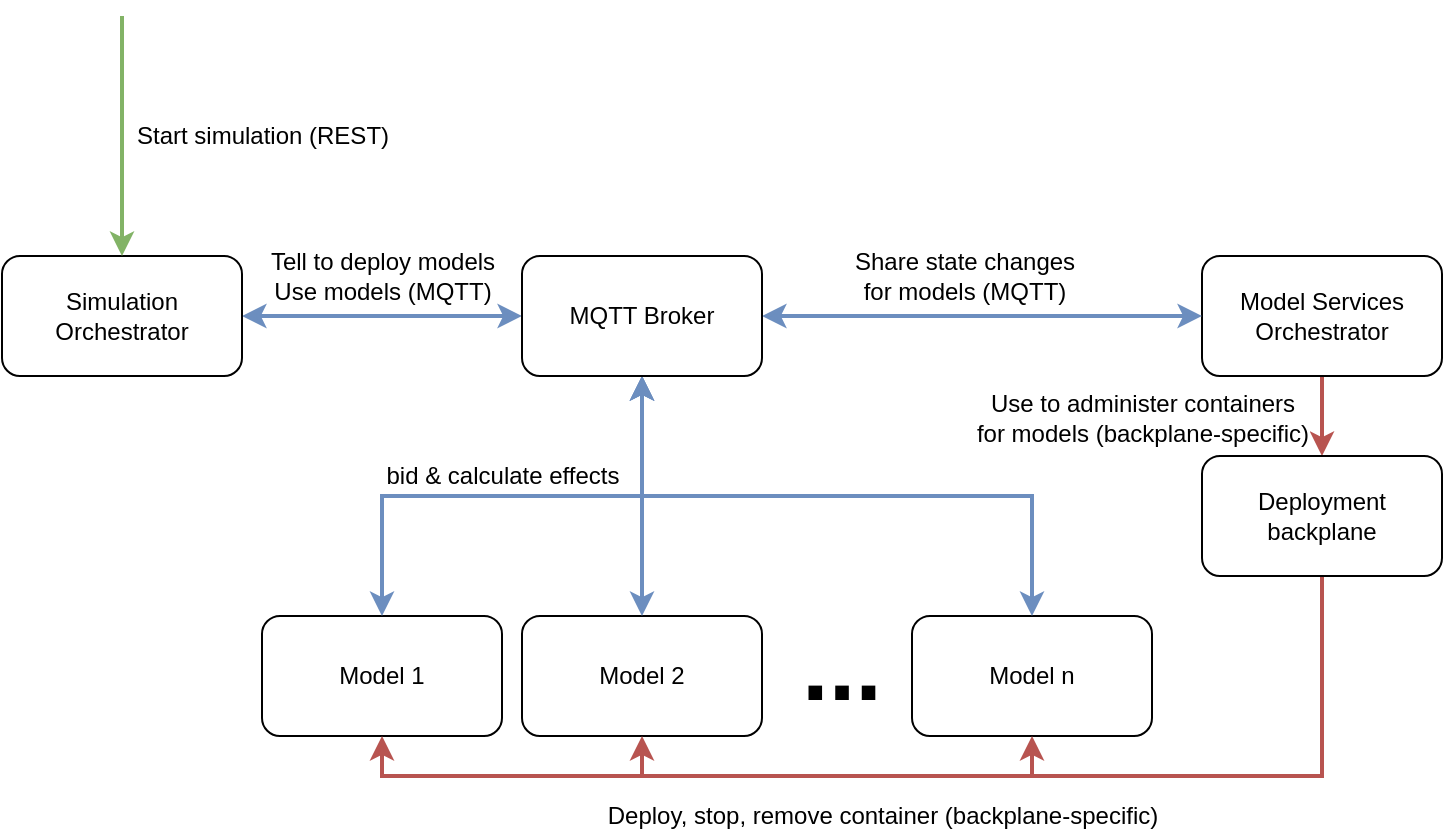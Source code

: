 <mxfile version="15.5.4" type="embed"><diagram id="a17Q6D_ytqDnzrPV57ui" name="Page-1"><mxGraphModel dx="2039" dy="1103" grid="1" gridSize="10" guides="1" tooltips="1" connect="1" arrows="1" fold="1" page="1" pageScale="1" pageWidth="850" pageHeight="1100" math="0" shadow="0"><root><mxCell id="0"/><mxCell id="1" parent="0"/><mxCell id="FUIx80UpsDMmiJj-J6sy-10" style="edgeStyle=orthogonalEdgeStyle;rounded=0;orthogonalLoop=1;jettySize=auto;html=1;exitX=1;exitY=0.5;exitDx=0;exitDy=0;fontSize=12;startArrow=classic;startFill=1;fillColor=#dae8fc;strokeColor=#6c8ebf;strokeWidth=2;" parent="1" source="FUIx80UpsDMmiJj-J6sy-1" target="FUIx80UpsDMmiJj-J6sy-9" edge="1"><mxGeometry relative="1" as="geometry"/></mxCell><mxCell id="FUIx80UpsDMmiJj-J6sy-15" value="Tell to deploy models&lt;br&gt;Use models (MQTT)" style="edgeLabel;html=1;align=center;verticalAlign=middle;resizable=0;points=[];fontSize=12;" parent="FUIx80UpsDMmiJj-J6sy-10" vertex="1" connectable="0"><mxGeometry x="0.291" y="2" relative="1" as="geometry"><mxPoint x="-21" y="-18" as="offset"/></mxGeometry></mxCell><mxCell id="FUIx80UpsDMmiJj-J6sy-1" value="Simulation&lt;br&gt;Orchestrator" style="rounded=1;whiteSpace=wrap;html=1;" parent="1" vertex="1"><mxGeometry x="70" y="270" width="120" height="60" as="geometry"/></mxCell><mxCell id="FUIx80UpsDMmiJj-J6sy-2" value="Model 1" style="rounded=1;whiteSpace=wrap;html=1;" parent="1" vertex="1"><mxGeometry x="200" y="450" width="120" height="60" as="geometry"/></mxCell><mxCell id="FUIx80UpsDMmiJj-J6sy-3" value="Model 2" style="rounded=1;whiteSpace=wrap;html=1;" parent="1" vertex="1"><mxGeometry x="330" y="450" width="120" height="60" as="geometry"/></mxCell><mxCell id="FUIx80UpsDMmiJj-J6sy-4" value="Model n" style="rounded=1;whiteSpace=wrap;html=1;" parent="1" vertex="1"><mxGeometry x="525" y="450" width="120" height="60" as="geometry"/></mxCell><mxCell id="FUIx80UpsDMmiJj-J6sy-5" value="&lt;b&gt;&lt;font style=&quot;font-size: 48px&quot;&gt;...&lt;/font&gt;&lt;/b&gt;" style="text;html=1;strokeColor=none;fillColor=none;align=center;verticalAlign=middle;whiteSpace=wrap;rounded=0;" parent="1" vertex="1"><mxGeometry x="460" y="460" width="60" height="30" as="geometry"/></mxCell><mxCell id="FUIx80UpsDMmiJj-J6sy-17" style="edgeStyle=orthogonalEdgeStyle;rounded=0;orthogonalLoop=1;jettySize=auto;html=1;exitX=0.5;exitY=1;exitDx=0;exitDy=0;entryX=0.5;entryY=0;entryDx=0;entryDy=0;fontSize=12;startArrow=none;startFill=0;fillColor=#f8cecc;strokeColor=#b85450;strokeWidth=2;" parent="1" source="FUIx80UpsDMmiJj-J6sy-7" target="FUIx80UpsDMmiJj-J6sy-8" edge="1"><mxGeometry relative="1" as="geometry"/></mxCell><mxCell id="FUIx80UpsDMmiJj-J6sy-18" value="Use to administer containers&lt;br&gt;for models (backplane-specific)" style="edgeLabel;html=1;align=center;verticalAlign=middle;resizable=0;points=[];fontSize=12;" parent="FUIx80UpsDMmiJj-J6sy-17" vertex="1" connectable="0"><mxGeometry x="0.467" y="1" relative="1" as="geometry"><mxPoint x="-91" y="-9" as="offset"/></mxGeometry></mxCell><mxCell id="FUIx80UpsDMmiJj-J6sy-7" value="&lt;font style=&quot;font-size: 12px&quot;&gt;Model Services Orchestrator&lt;br style=&quot;font-size: 12px;&quot;&gt;&lt;/font&gt;" style="rounded=1;whiteSpace=wrap;html=1;fontSize=12;" parent="1" vertex="1"><mxGeometry x="670" y="270" width="120" height="60" as="geometry"/></mxCell><mxCell id="FUIx80UpsDMmiJj-J6sy-19" style="edgeStyle=orthogonalEdgeStyle;rounded=0;orthogonalLoop=1;jettySize=auto;html=1;exitX=0.5;exitY=1;exitDx=0;exitDy=0;entryX=0.5;entryY=1;entryDx=0;entryDy=0;fontSize=12;startArrow=none;startFill=0;fillColor=#f8cecc;strokeColor=#b85450;strokeWidth=2;" parent="1" source="FUIx80UpsDMmiJj-J6sy-8" target="FUIx80UpsDMmiJj-J6sy-4" edge="1"><mxGeometry relative="1" as="geometry"/></mxCell><mxCell id="FUIx80UpsDMmiJj-J6sy-20" value="Deploy, stop, remove container (backplane-specific)" style="edgeLabel;html=1;align=center;verticalAlign=middle;resizable=0;points=[];fontSize=12;" parent="FUIx80UpsDMmiJj-J6sy-19" vertex="1" connectable="0"><mxGeometry x="-0.057" relative="1" as="geometry"><mxPoint x="-195" y="20" as="offset"/></mxGeometry></mxCell><mxCell id="FUIx80UpsDMmiJj-J6sy-21" style="edgeStyle=orthogonalEdgeStyle;rounded=0;orthogonalLoop=1;jettySize=auto;html=1;exitX=0.5;exitY=1;exitDx=0;exitDy=0;entryX=0.5;entryY=1;entryDx=0;entryDy=0;fontSize=12;startArrow=none;startFill=0;fillColor=#f8cecc;strokeColor=#b85450;strokeWidth=2;" parent="1" source="FUIx80UpsDMmiJj-J6sy-8" target="FUIx80UpsDMmiJj-J6sy-3" edge="1"><mxGeometry relative="1" as="geometry"/></mxCell><mxCell id="FUIx80UpsDMmiJj-J6sy-22" style="edgeStyle=orthogonalEdgeStyle;rounded=0;orthogonalLoop=1;jettySize=auto;html=1;exitX=0.5;exitY=1;exitDx=0;exitDy=0;entryX=0.5;entryY=1;entryDx=0;entryDy=0;fontSize=12;startArrow=none;startFill=0;fillColor=#f8cecc;strokeColor=#b85450;strokeWidth=2;" parent="1" source="FUIx80UpsDMmiJj-J6sy-8" target="FUIx80UpsDMmiJj-J6sy-2" edge="1"><mxGeometry relative="1" as="geometry"/></mxCell><mxCell id="FUIx80UpsDMmiJj-J6sy-8" value="Deployment backplane" style="rounded=1;whiteSpace=wrap;html=1;fontSize=12;" parent="1" vertex="1"><mxGeometry x="670" y="370" width="120" height="60" as="geometry"/></mxCell><mxCell id="FUIx80UpsDMmiJj-J6sy-11" style="edgeStyle=orthogonalEdgeStyle;rounded=0;orthogonalLoop=1;jettySize=auto;html=1;exitX=1;exitY=0.5;exitDx=0;exitDy=0;entryX=0;entryY=0.5;entryDx=0;entryDy=0;fontSize=12;startArrow=classic;startFill=1;fillColor=#dae8fc;strokeColor=#6c8ebf;strokeWidth=2;" parent="1" source="FUIx80UpsDMmiJj-J6sy-9" target="FUIx80UpsDMmiJj-J6sy-7" edge="1"><mxGeometry relative="1" as="geometry"/></mxCell><mxCell id="FUIx80UpsDMmiJj-J6sy-16" value="Share state changes&lt;br&gt;for models (MQTT)" style="edgeLabel;html=1;align=center;verticalAlign=middle;resizable=0;points=[];fontSize=12;" parent="FUIx80UpsDMmiJj-J6sy-11" vertex="1" connectable="0"><mxGeometry x="-0.2" y="1" relative="1" as="geometry"><mxPoint x="13" y="-19" as="offset"/></mxGeometry></mxCell><mxCell id="FUIx80UpsDMmiJj-J6sy-12" style="edgeStyle=orthogonalEdgeStyle;rounded=0;orthogonalLoop=1;jettySize=auto;html=1;exitX=0.5;exitY=1;exitDx=0;exitDy=0;entryX=0.5;entryY=0;entryDx=0;entryDy=0;fontSize=12;startArrow=classic;startFill=1;fillColor=#dae8fc;strokeColor=#6c8ebf;strokeWidth=2;" parent="1" source="FUIx80UpsDMmiJj-J6sy-9" target="FUIx80UpsDMmiJj-J6sy-2" edge="1"><mxGeometry relative="1" as="geometry"/></mxCell><mxCell id="FUIx80UpsDMmiJj-J6sy-23" value="bid &amp;amp; calculate effects" style="edgeLabel;html=1;align=center;verticalAlign=middle;resizable=0;points=[];fontSize=12;" parent="FUIx80UpsDMmiJj-J6sy-12" vertex="1" connectable="0"><mxGeometry x="0.208" y="-3" relative="1" as="geometry"><mxPoint x="21" y="-7" as="offset"/></mxGeometry></mxCell><mxCell id="FUIx80UpsDMmiJj-J6sy-13" style="edgeStyle=orthogonalEdgeStyle;rounded=0;orthogonalLoop=1;jettySize=auto;html=1;exitX=0.5;exitY=1;exitDx=0;exitDy=0;entryX=0.5;entryY=0;entryDx=0;entryDy=0;fontSize=12;startArrow=classic;startFill=1;fillColor=#dae8fc;strokeColor=#6c8ebf;strokeWidth=2;" parent="1" source="FUIx80UpsDMmiJj-J6sy-9" target="FUIx80UpsDMmiJj-J6sy-3" edge="1"><mxGeometry relative="1" as="geometry"/></mxCell><mxCell id="FUIx80UpsDMmiJj-J6sy-14" style="edgeStyle=orthogonalEdgeStyle;rounded=0;orthogonalLoop=1;jettySize=auto;html=1;exitX=0.5;exitY=1;exitDx=0;exitDy=0;entryX=0.5;entryY=0;entryDx=0;entryDy=0;fontSize=12;startArrow=classic;startFill=1;fillColor=#dae8fc;strokeColor=#6c8ebf;strokeWidth=2;" parent="1" source="FUIx80UpsDMmiJj-J6sy-9" target="FUIx80UpsDMmiJj-J6sy-4" edge="1"><mxGeometry relative="1" as="geometry"/></mxCell><mxCell id="FUIx80UpsDMmiJj-J6sy-9" value="MQTT Broker" style="rounded=1;whiteSpace=wrap;html=1;" parent="1" vertex="1"><mxGeometry x="330" y="270" width="120" height="60" as="geometry"/></mxCell><mxCell id="FUIx80UpsDMmiJj-J6sy-25" value="" style="endArrow=classic;html=1;rounded=0;fontSize=12;entryX=0.5;entryY=0;entryDx=0;entryDy=0;fillColor=#d5e8d4;strokeColor=#82b366;strokeWidth=2;" parent="1" target="FUIx80UpsDMmiJj-J6sy-1" edge="1"><mxGeometry width="50" height="50" relative="1" as="geometry"><mxPoint x="130" y="150" as="sourcePoint"/><mxPoint x="90" y="110" as="targetPoint"/></mxGeometry></mxCell><mxCell id="FUIx80UpsDMmiJj-J6sy-26" value="Start simulation (REST)" style="edgeLabel;html=1;align=center;verticalAlign=middle;resizable=0;points=[];fontSize=12;" parent="FUIx80UpsDMmiJj-J6sy-25" vertex="1" connectable="0"><mxGeometry x="0.3" y="-1" relative="1" as="geometry"><mxPoint x="71" y="-18" as="offset"/></mxGeometry></mxCell></root></mxGraphModel></diagram></mxfile>